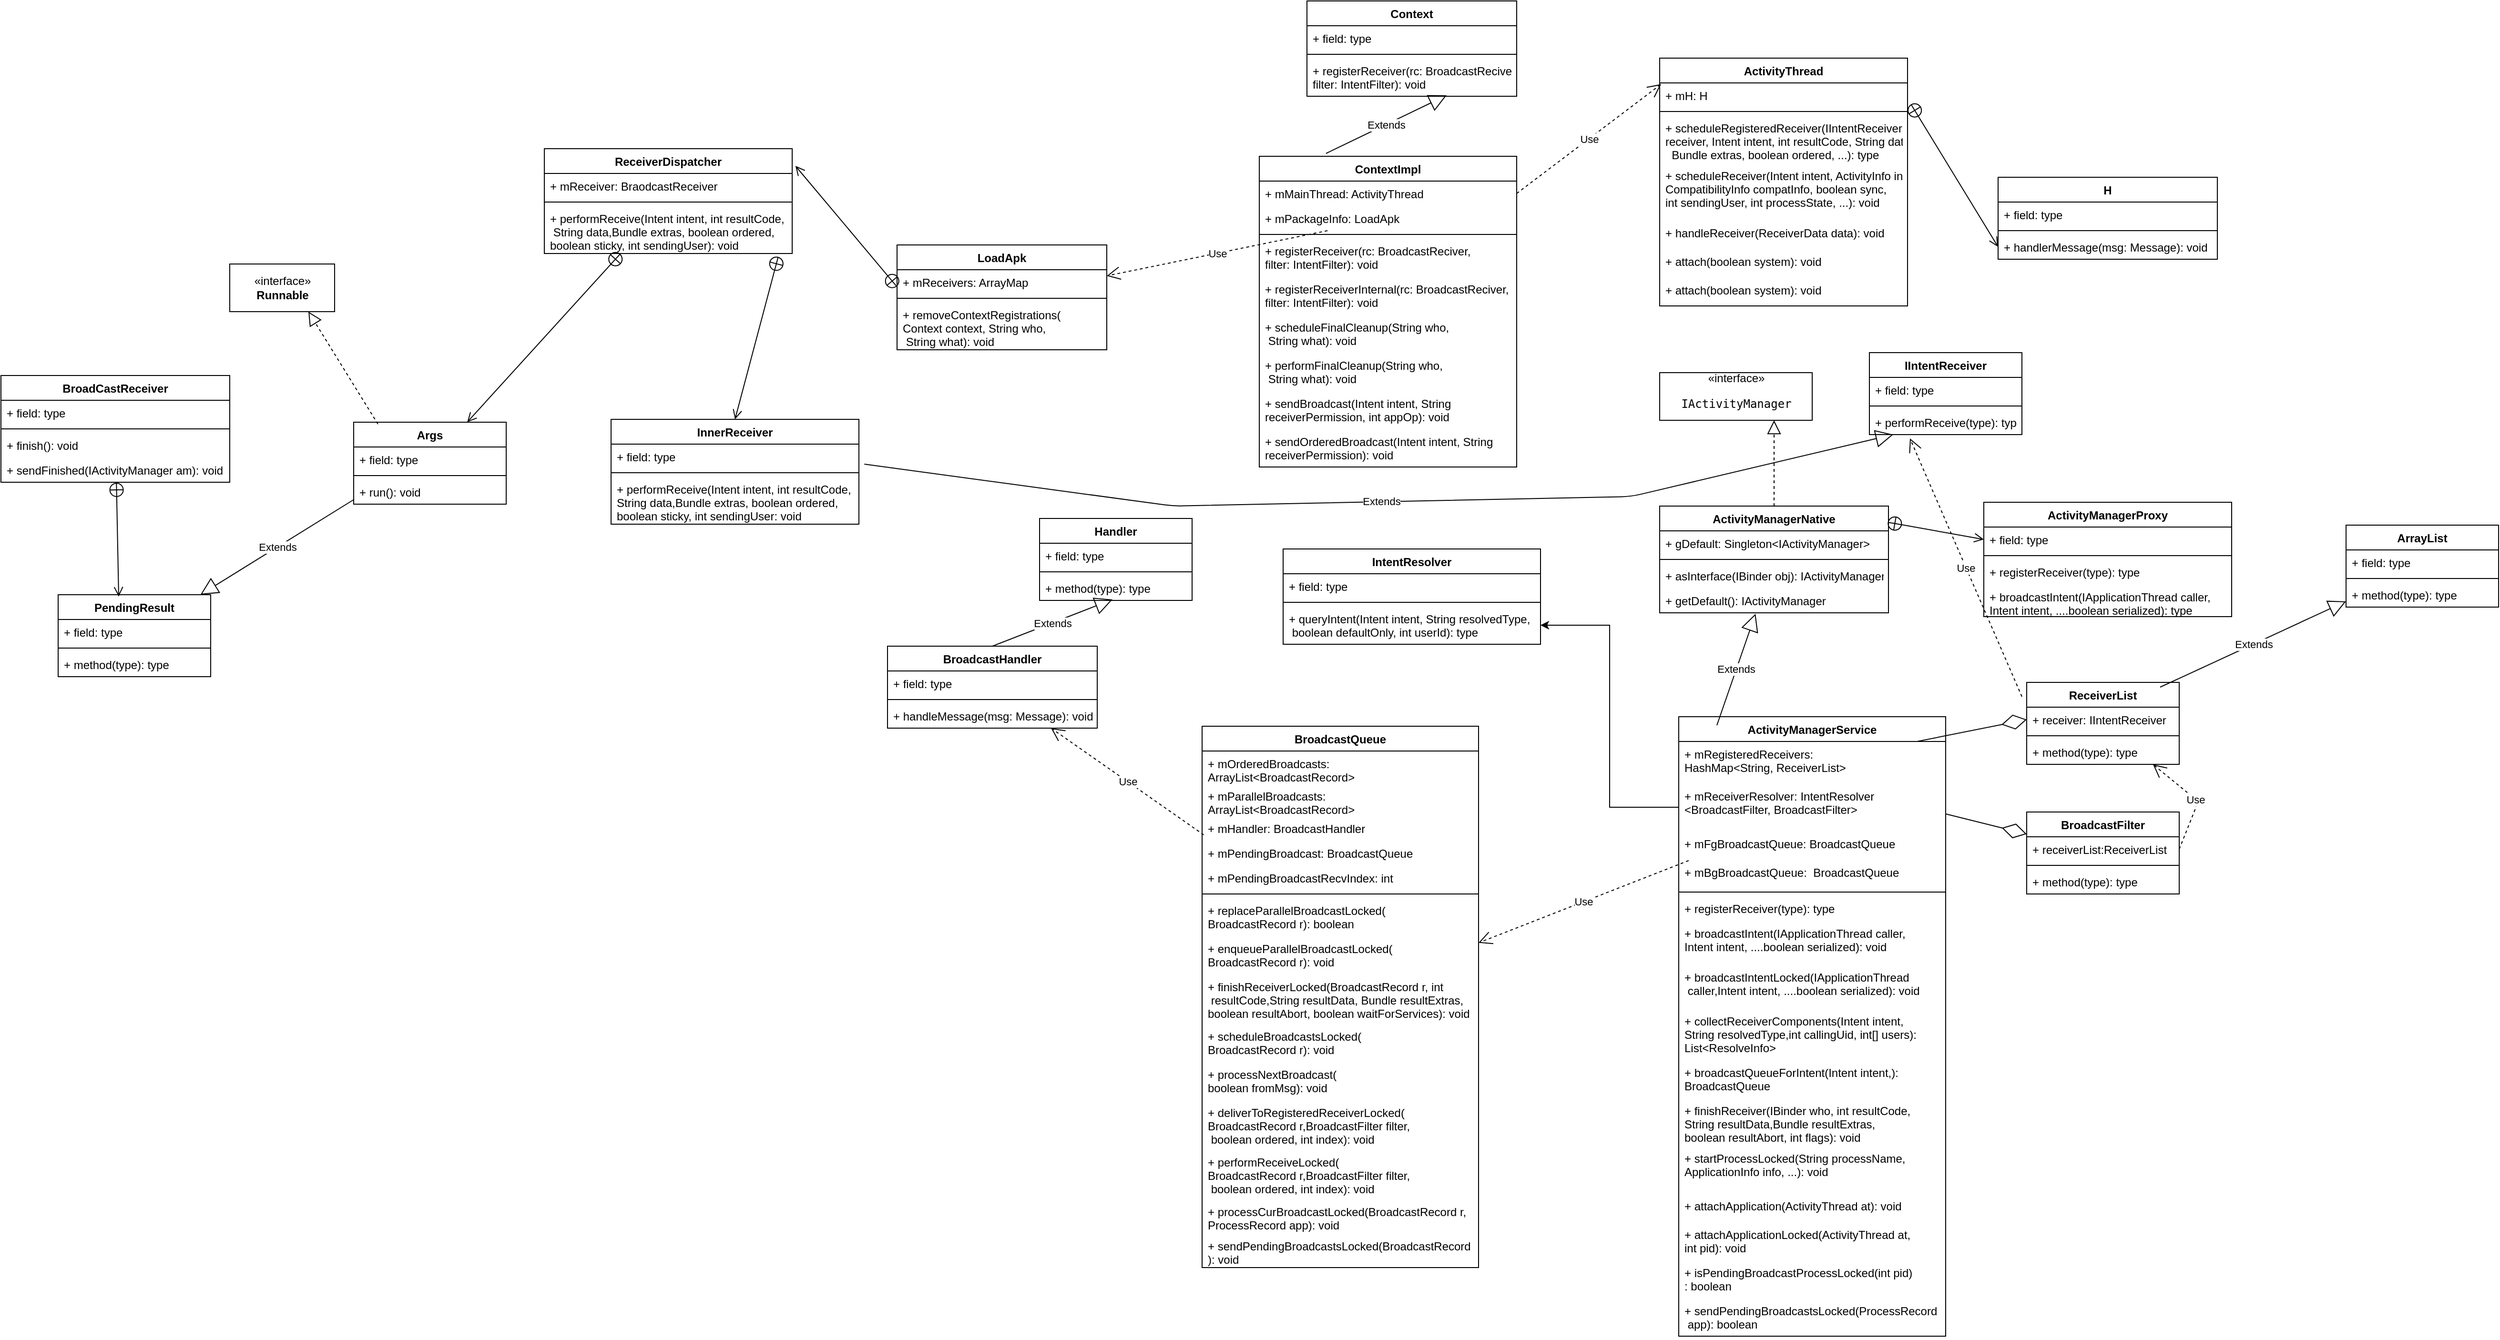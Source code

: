 <mxfile version="10.7.7" type="device"><diagram name="Page-1" id="929967ad-93f9-6ef4-fab6-5d389245f69c"><mxGraphModel dx="3087.5" dy="842" grid="1" gridSize="10" guides="1" tooltips="1" connect="1" arrows="1" fold="1" page="1" pageScale="1.5" pageWidth="1169" pageHeight="826" background="none" math="0" shadow="0"><root><mxCell id="0" style=";html=1;"/><mxCell id="1" style=";html=1;" parent="0"/><mxCell id="UuLVF9JyhPrjN4uJpGFv-1" value="Context" style="swimlane;fontStyle=1;align=center;verticalAlign=top;childLayout=stackLayout;horizontal=1;startSize=26;horizontalStack=0;resizeParent=1;resizeParentMax=0;resizeLast=0;collapsible=1;marginBottom=0;" vertex="1" parent="1"><mxGeometry x="280" y="20" width="220" height="100" as="geometry"/></mxCell><mxCell id="UuLVF9JyhPrjN4uJpGFv-2" value="+ field: type" style="text;strokeColor=none;fillColor=none;align=left;verticalAlign=top;spacingLeft=4;spacingRight=4;overflow=hidden;rotatable=0;points=[[0,0.5],[1,0.5]];portConstraint=eastwest;" vertex="1" parent="UuLVF9JyhPrjN4uJpGFv-1"><mxGeometry y="26" width="220" height="26" as="geometry"/></mxCell><mxCell id="UuLVF9JyhPrjN4uJpGFv-3" value="" style="line;strokeWidth=1;fillColor=none;align=left;verticalAlign=middle;spacingTop=-1;spacingLeft=3;spacingRight=3;rotatable=0;labelPosition=right;points=[];portConstraint=eastwest;" vertex="1" parent="UuLVF9JyhPrjN4uJpGFv-1"><mxGeometry y="52" width="220" height="8" as="geometry"/></mxCell><mxCell id="UuLVF9JyhPrjN4uJpGFv-4" value="+ registerReceiver(rc: BroadcastReciver, &#10;filter: IntentFilter): void" style="text;strokeColor=none;fillColor=none;align=left;verticalAlign=top;spacingLeft=4;spacingRight=4;overflow=hidden;rotatable=0;points=[[0,0.5],[1,0.5]];portConstraint=eastwest;" vertex="1" parent="UuLVF9JyhPrjN4uJpGFv-1"><mxGeometry y="60" width="220" height="40" as="geometry"/></mxCell><mxCell id="UuLVF9JyhPrjN4uJpGFv-5" value="ContextImpl" style="swimlane;fontStyle=1;align=center;verticalAlign=top;childLayout=stackLayout;horizontal=1;startSize=26;horizontalStack=0;resizeParent=1;resizeParentMax=0;resizeLast=0;collapsible=1;marginBottom=0;" vertex="1" parent="1"><mxGeometry x="230" y="183" width="270" height="326" as="geometry"/></mxCell><mxCell id="UuLVF9JyhPrjN4uJpGFv-6" value="+ mMainThread: ActivityThread" style="text;strokeColor=none;fillColor=none;align=left;verticalAlign=top;spacingLeft=4;spacingRight=4;overflow=hidden;rotatable=0;points=[[0,0.5],[1,0.5]];portConstraint=eastwest;" vertex="1" parent="UuLVF9JyhPrjN4uJpGFv-5"><mxGeometry y="26" width="270" height="26" as="geometry"/></mxCell><mxCell id="UuLVF9JyhPrjN4uJpGFv-27" value="+ mPackageInfo: LoadApk&#10;" style="text;strokeColor=none;fillColor=none;align=left;verticalAlign=top;spacingLeft=4;spacingRight=4;overflow=hidden;rotatable=0;points=[[0,0.5],[1,0.5]];portConstraint=eastwest;" vertex="1" parent="UuLVF9JyhPrjN4uJpGFv-5"><mxGeometry y="52" width="270" height="26" as="geometry"/></mxCell><mxCell id="UuLVF9JyhPrjN4uJpGFv-7" value="" style="line;strokeWidth=1;fillColor=none;align=left;verticalAlign=middle;spacingTop=-1;spacingLeft=3;spacingRight=3;rotatable=0;labelPosition=right;points=[];portConstraint=eastwest;" vertex="1" parent="UuLVF9JyhPrjN4uJpGFv-5"><mxGeometry y="78" width="270" height="8" as="geometry"/></mxCell><mxCell id="UuLVF9JyhPrjN4uJpGFv-8" value="+ registerReceiver(rc: BroadcastReciver, &#10;filter: IntentFilter): void" style="text;strokeColor=none;fillColor=none;align=left;verticalAlign=top;spacingLeft=4;spacingRight=4;overflow=hidden;rotatable=0;points=[[0,0.5],[1,0.5]];portConstraint=eastwest;" vertex="1" parent="UuLVF9JyhPrjN4uJpGFv-5"><mxGeometry y="86" width="270" height="40" as="geometry"/></mxCell><mxCell id="UuLVF9JyhPrjN4uJpGFv-29" value="+ registerReceiverInternal(rc: BroadcastReciver, &#10;filter: IntentFilter): void" style="text;strokeColor=none;fillColor=none;align=left;verticalAlign=top;spacingLeft=4;spacingRight=4;overflow=hidden;rotatable=0;points=[[0,0.5],[1,0.5]];portConstraint=eastwest;" vertex="1" parent="UuLVF9JyhPrjN4uJpGFv-5"><mxGeometry y="126" width="270" height="40" as="geometry"/></mxCell><mxCell id="UuLVF9JyhPrjN4uJpGFv-9" value="+ scheduleFinalCleanup(String who,&#10; String what): void&#10;" style="text;strokeColor=none;fillColor=none;align=left;verticalAlign=top;spacingLeft=4;spacingRight=4;overflow=hidden;rotatable=0;points=[[0,0.5],[1,0.5]];portConstraint=eastwest;" vertex="1" parent="UuLVF9JyhPrjN4uJpGFv-5"><mxGeometry y="166" width="270" height="40" as="geometry"/></mxCell><mxCell id="UuLVF9JyhPrjN4uJpGFv-11" value="+ performFinalCleanup(String who,&#10; String what): void&#10;" style="text;strokeColor=none;fillColor=none;align=left;verticalAlign=top;spacingLeft=4;spacingRight=4;overflow=hidden;rotatable=0;points=[[0,0.5],[1,0.5]];portConstraint=eastwest;" vertex="1" parent="UuLVF9JyhPrjN4uJpGFv-5"><mxGeometry y="206" width="270" height="40" as="geometry"/></mxCell><mxCell id="UuLVF9JyhPrjN4uJpGFv-74" value="+ sendBroadcast(Intent intent, String &#10;receiverPermission, int appOp): void&#10;" style="text;strokeColor=none;fillColor=none;align=left;verticalAlign=top;spacingLeft=4;spacingRight=4;overflow=hidden;rotatable=0;points=[[0,0.5],[1,0.5]];portConstraint=eastwest;" vertex="1" parent="UuLVF9JyhPrjN4uJpGFv-5"><mxGeometry y="246" width="270" height="40" as="geometry"/></mxCell><mxCell id="UuLVF9JyhPrjN4uJpGFv-76" value="+ sendOrderedBroadcast(Intent intent, String &#10;receiverPermission): void&#10;" style="text;strokeColor=none;fillColor=none;align=left;verticalAlign=top;spacingLeft=4;spacingRight=4;overflow=hidden;rotatable=0;points=[[0,0.5],[1,0.5]];portConstraint=eastwest;" vertex="1" parent="UuLVF9JyhPrjN4uJpGFv-5"><mxGeometry y="286" width="270" height="40" as="geometry"/></mxCell><mxCell id="UuLVF9JyhPrjN4uJpGFv-129" value="Extends" style="endArrow=block;endSize=16;endFill=0;html=1;entryX=0.666;entryY=0.975;entryDx=0;entryDy=0;entryPerimeter=0;" edge="1" parent="UuLVF9JyhPrjN4uJpGFv-5" target="UuLVF9JyhPrjN4uJpGFv-4"><mxGeometry width="160" relative="1" as="geometry"><mxPoint x="70" y="-3" as="sourcePoint"/><mxPoint x="230" y="-3" as="targetPoint"/></mxGeometry></mxCell><mxCell id="UuLVF9JyhPrjN4uJpGFv-12" value="LoadApk" style="swimlane;fontStyle=1;align=center;verticalAlign=top;childLayout=stackLayout;horizontal=1;startSize=26;horizontalStack=0;resizeParent=1;resizeParentMax=0;resizeLast=0;collapsible=1;marginBottom=0;" vertex="1" parent="1"><mxGeometry x="-150" y="276" width="220" height="110" as="geometry"/></mxCell><mxCell id="UuLVF9JyhPrjN4uJpGFv-13" value="+ mReceivers: ArrayMap&#10;" style="text;strokeColor=none;fillColor=none;align=left;verticalAlign=top;spacingLeft=4;spacingRight=4;overflow=hidden;rotatable=0;points=[[0,0.5],[1,0.5]];portConstraint=eastwest;" vertex="1" parent="UuLVF9JyhPrjN4uJpGFv-12"><mxGeometry y="26" width="220" height="26" as="geometry"/></mxCell><mxCell id="UuLVF9JyhPrjN4uJpGFv-127" value="" style="endArrow=open;startArrow=circlePlus;endFill=0;startFill=0;endSize=8;html=1;entryX=1.013;entryY=0.164;entryDx=0;entryDy=0;entryPerimeter=0;" edge="1" parent="UuLVF9JyhPrjN4uJpGFv-12" target="UuLVF9JyhPrjN4uJpGFv-119"><mxGeometry width="160" relative="1" as="geometry"><mxPoint y="44" as="sourcePoint"/><mxPoint x="160" y="44" as="targetPoint"/></mxGeometry></mxCell><mxCell id="UuLVF9JyhPrjN4uJpGFv-14" value="" style="line;strokeWidth=1;fillColor=none;align=left;verticalAlign=middle;spacingTop=-1;spacingLeft=3;spacingRight=3;rotatable=0;labelPosition=right;points=[];portConstraint=eastwest;" vertex="1" parent="UuLVF9JyhPrjN4uJpGFv-12"><mxGeometry y="52" width="220" height="8" as="geometry"/></mxCell><mxCell id="UuLVF9JyhPrjN4uJpGFv-15" value="+ removeContextRegistrations(&#10;Context context, String who,&#10; String what): void&#10;" style="text;strokeColor=none;fillColor=none;align=left;verticalAlign=top;spacingLeft=4;spacingRight=4;overflow=hidden;rotatable=0;points=[[0,0.5],[1,0.5]];portConstraint=eastwest;" vertex="1" parent="UuLVF9JyhPrjN4uJpGFv-12"><mxGeometry y="60" width="220" height="50" as="geometry"/></mxCell><mxCell id="UuLVF9JyhPrjN4uJpGFv-16" value="ActivityThread" style="swimlane;fontStyle=1;align=center;verticalAlign=top;childLayout=stackLayout;horizontal=1;startSize=26;horizontalStack=0;resizeParent=1;resizeParentMax=0;resizeLast=0;collapsible=1;marginBottom=0;" vertex="1" parent="1"><mxGeometry x="650" y="80" width="260" height="260" as="geometry"/></mxCell><mxCell id="UuLVF9JyhPrjN4uJpGFv-17" value="+ mH: H&#10;" style="text;strokeColor=none;fillColor=none;align=left;verticalAlign=top;spacingLeft=4;spacingRight=4;overflow=hidden;rotatable=0;points=[[0,0.5],[1,0.5]];portConstraint=eastwest;" vertex="1" parent="UuLVF9JyhPrjN4uJpGFv-16"><mxGeometry y="26" width="260" height="26" as="geometry"/></mxCell><mxCell id="UuLVF9JyhPrjN4uJpGFv-18" value="" style="line;strokeWidth=1;fillColor=none;align=left;verticalAlign=middle;spacingTop=-1;spacingLeft=3;spacingRight=3;rotatable=0;labelPosition=right;points=[];portConstraint=eastwest;" vertex="1" parent="UuLVF9JyhPrjN4uJpGFv-16"><mxGeometry y="52" width="260" height="8" as="geometry"/></mxCell><mxCell id="UuLVF9JyhPrjN4uJpGFv-19" value="+ scheduleRegisteredReceiver(IIntentReceiver &#10;receiver, Intent intent, int resultCode, String data,&#10;  Bundle extras, boolean ordered, ...): type&#10;" style="text;strokeColor=none;fillColor=none;align=left;verticalAlign=top;spacingLeft=4;spacingRight=4;overflow=hidden;rotatable=0;points=[[0,0.5],[1,0.5]];portConstraint=eastwest;" vertex="1" parent="UuLVF9JyhPrjN4uJpGFv-16"><mxGeometry y="60" width="260" height="50" as="geometry"/></mxCell><mxCell id="UuLVF9JyhPrjN4uJpGFv-152" value="+ scheduleReceiver(Intent intent, ActivityInfo info,&#10;CompatibilityInfo compatInfo, boolean sync, &#10;int sendingUser, int processState, ...): void&#10;" style="text;strokeColor=none;fillColor=none;align=left;verticalAlign=top;spacingLeft=4;spacingRight=4;overflow=hidden;rotatable=0;points=[[0,0.5],[1,0.5]];portConstraint=eastwest;" vertex="1" parent="UuLVF9JyhPrjN4uJpGFv-16"><mxGeometry y="110" width="260" height="60" as="geometry"/></mxCell><mxCell id="UuLVF9JyhPrjN4uJpGFv-153" value="+ handleReceiver(ReceiverData data): void&#10;" style="text;strokeColor=none;fillColor=none;align=left;verticalAlign=top;spacingLeft=4;spacingRight=4;overflow=hidden;rotatable=0;points=[[0,0.5],[1,0.5]];portConstraint=eastwest;" vertex="1" parent="UuLVF9JyhPrjN4uJpGFv-16"><mxGeometry y="170" width="260" height="30" as="geometry"/></mxCell><mxCell id="UuLVF9JyhPrjN4uJpGFv-157" value="+ attach(boolean system): void&#10;" style="text;strokeColor=none;fillColor=none;align=left;verticalAlign=top;spacingLeft=4;spacingRight=4;overflow=hidden;rotatable=0;points=[[0,0.5],[1,0.5]];portConstraint=eastwest;" vertex="1" parent="UuLVF9JyhPrjN4uJpGFv-16"><mxGeometry y="200" width="260" height="30" as="geometry"/></mxCell><mxCell id="UuLVF9JyhPrjN4uJpGFv-158" value="+ attach(boolean system): void&#10;" style="text;strokeColor=none;fillColor=none;align=left;verticalAlign=top;spacingLeft=4;spacingRight=4;overflow=hidden;rotatable=0;points=[[0,0.5],[1,0.5]];portConstraint=eastwest;" vertex="1" parent="UuLVF9JyhPrjN4uJpGFv-16"><mxGeometry y="230" width="260" height="30" as="geometry"/></mxCell><mxCell id="UuLVF9JyhPrjN4uJpGFv-20" value="H" style="swimlane;fontStyle=1;align=center;verticalAlign=top;childLayout=stackLayout;horizontal=1;startSize=26;horizontalStack=0;resizeParent=1;resizeParentMax=0;resizeLast=0;collapsible=1;marginBottom=0;" vertex="1" parent="1"><mxGeometry x="1005" y="205" width="230" height="86" as="geometry"/></mxCell><mxCell id="UuLVF9JyhPrjN4uJpGFv-21" value="+ field: type" style="text;strokeColor=none;fillColor=none;align=left;verticalAlign=top;spacingLeft=4;spacingRight=4;overflow=hidden;rotatable=0;points=[[0,0.5],[1,0.5]];portConstraint=eastwest;" vertex="1" parent="UuLVF9JyhPrjN4uJpGFv-20"><mxGeometry y="26" width="230" height="26" as="geometry"/></mxCell><mxCell id="UuLVF9JyhPrjN4uJpGFv-22" value="" style="line;strokeWidth=1;fillColor=none;align=left;verticalAlign=middle;spacingTop=-1;spacingLeft=3;spacingRight=3;rotatable=0;labelPosition=right;points=[];portConstraint=eastwest;" vertex="1" parent="UuLVF9JyhPrjN4uJpGFv-20"><mxGeometry y="52" width="230" height="8" as="geometry"/></mxCell><mxCell id="UuLVF9JyhPrjN4uJpGFv-23" value="+ handlerMessage(msg: Message): void" style="text;strokeColor=none;fillColor=none;align=left;verticalAlign=top;spacingLeft=4;spacingRight=4;overflow=hidden;rotatable=0;points=[[0,0.5],[1,0.5]];portConstraint=eastwest;" vertex="1" parent="UuLVF9JyhPrjN4uJpGFv-20"><mxGeometry y="60" width="230" height="26" as="geometry"/></mxCell><mxCell id="UuLVF9JyhPrjN4uJpGFv-24" value="" style="endArrow=open;startArrow=circlePlus;endFill=0;startFill=0;endSize=8;html=1;entryX=0;entryY=0.5;entryDx=0;entryDy=0;exitX=1.013;exitY=0.846;exitDx=0;exitDy=0;exitPerimeter=0;" edge="1" parent="1" source="UuLVF9JyhPrjN4uJpGFv-17" target="UuLVF9JyhPrjN4uJpGFv-23"><mxGeometry width="160" relative="1" as="geometry"><mxPoint x="810" y="277" as="sourcePoint"/><mxPoint x="970" y="277" as="targetPoint"/></mxGeometry></mxCell><mxCell id="UuLVF9JyhPrjN4uJpGFv-28" value="Use" style="endArrow=open;endSize=12;dashed=1;html=1;" edge="1" parent="1" source="UuLVF9JyhPrjN4uJpGFv-27" target="UuLVF9JyhPrjN4uJpGFv-12"><mxGeometry width="160" relative="1" as="geometry"><mxPoint x="490" y="260" as="sourcePoint"/><mxPoint x="650" y="260" as="targetPoint"/><Array as="points"/></mxGeometry></mxCell><mxCell id="UuLVF9JyhPrjN4uJpGFv-26" value="Use" style="endArrow=open;endSize=12;dashed=1;html=1;entryX=0.006;entryY=0.105;entryDx=0;entryDy=0;entryPerimeter=0;exitX=1;exitY=0.5;exitDx=0;exitDy=0;" edge="1" parent="1" source="UuLVF9JyhPrjN4uJpGFv-6" target="UuLVF9JyhPrjN4uJpGFv-16"><mxGeometry width="160" relative="1" as="geometry"><mxPoint x="440" y="229" as="sourcePoint"/><mxPoint x="600" y="229" as="targetPoint"/></mxGeometry></mxCell><mxCell id="UuLVF9JyhPrjN4uJpGFv-30" value="ActivityManagerNative" style="swimlane;fontStyle=1;align=center;verticalAlign=top;childLayout=stackLayout;horizontal=1;startSize=26;horizontalStack=0;resizeParent=1;resizeParentMax=0;resizeLast=0;collapsible=1;marginBottom=0;" vertex="1" parent="1"><mxGeometry x="650" y="550" width="240" height="112" as="geometry"/></mxCell><mxCell id="UuLVF9JyhPrjN4uJpGFv-31" value="+ gDefault: Singleton&lt;IActivityManager&gt;&#10;" style="text;strokeColor=none;fillColor=none;align=left;verticalAlign=top;spacingLeft=4;spacingRight=4;overflow=hidden;rotatable=0;points=[[0,0.5],[1,0.5]];portConstraint=eastwest;" vertex="1" parent="UuLVF9JyhPrjN4uJpGFv-30"><mxGeometry y="26" width="240" height="26" as="geometry"/></mxCell><mxCell id="UuLVF9JyhPrjN4uJpGFv-32" value="" style="line;strokeWidth=1;fillColor=none;align=left;verticalAlign=middle;spacingTop=-1;spacingLeft=3;spacingRight=3;rotatable=0;labelPosition=right;points=[];portConstraint=eastwest;" vertex="1" parent="UuLVF9JyhPrjN4uJpGFv-30"><mxGeometry y="52" width="240" height="8" as="geometry"/></mxCell><mxCell id="UuLVF9JyhPrjN4uJpGFv-33" value="+ asInterface(IBinder obj): IActivityManager&#10;" style="text;strokeColor=none;fillColor=none;align=left;verticalAlign=top;spacingLeft=4;spacingRight=4;overflow=hidden;rotatable=0;points=[[0,0.5],[1,0.5]];portConstraint=eastwest;" vertex="1" parent="UuLVF9JyhPrjN4uJpGFv-30"><mxGeometry y="60" width="240" height="26" as="geometry"/></mxCell><mxCell id="UuLVF9JyhPrjN4uJpGFv-40" value="+ getDefault(): IActivityManager&#10;" style="text;strokeColor=none;fillColor=none;align=left;verticalAlign=top;spacingLeft=4;spacingRight=4;overflow=hidden;rotatable=0;points=[[0,0.5],[1,0.5]];portConstraint=eastwest;" vertex="1" parent="UuLVF9JyhPrjN4uJpGFv-30"><mxGeometry y="86" width="240" height="26" as="geometry"/></mxCell><mxCell id="UuLVF9JyhPrjN4uJpGFv-34" value="ActivityManagerProxy" style="swimlane;fontStyle=1;align=center;verticalAlign=top;childLayout=stackLayout;horizontal=1;startSize=26;horizontalStack=0;resizeParent=1;resizeParentMax=0;resizeLast=0;collapsible=1;marginBottom=0;" vertex="1" parent="1"><mxGeometry x="990" y="546" width="260" height="120" as="geometry"/></mxCell><mxCell id="UuLVF9JyhPrjN4uJpGFv-35" value="+ field: type" style="text;strokeColor=none;fillColor=none;align=left;verticalAlign=top;spacingLeft=4;spacingRight=4;overflow=hidden;rotatable=0;points=[[0,0.5],[1,0.5]];portConstraint=eastwest;" vertex="1" parent="UuLVF9JyhPrjN4uJpGFv-34"><mxGeometry y="26" width="260" height="26" as="geometry"/></mxCell><mxCell id="UuLVF9JyhPrjN4uJpGFv-36" value="" style="line;strokeWidth=1;fillColor=none;align=left;verticalAlign=middle;spacingTop=-1;spacingLeft=3;spacingRight=3;rotatable=0;labelPosition=right;points=[];portConstraint=eastwest;" vertex="1" parent="UuLVF9JyhPrjN4uJpGFv-34"><mxGeometry y="52" width="260" height="8" as="geometry"/></mxCell><mxCell id="UuLVF9JyhPrjN4uJpGFv-37" value="+ registerReceiver(type): type&#10;" style="text;strokeColor=none;fillColor=none;align=left;verticalAlign=top;spacingLeft=4;spacingRight=4;overflow=hidden;rotatable=0;points=[[0,0.5],[1,0.5]];portConstraint=eastwest;" vertex="1" parent="UuLVF9JyhPrjN4uJpGFv-34"><mxGeometry y="60" width="260" height="26" as="geometry"/></mxCell><mxCell id="UuLVF9JyhPrjN4uJpGFv-75" value="+ broadcastIntent(IApplicationThread caller,&#10;Intent intent, ....boolean serialized): type&#10;" style="text;strokeColor=none;fillColor=none;align=left;verticalAlign=top;spacingLeft=4;spacingRight=4;overflow=hidden;rotatable=0;points=[[0,0.5],[1,0.5]];portConstraint=eastwest;" vertex="1" parent="UuLVF9JyhPrjN4uJpGFv-34"><mxGeometry y="86" width="260" height="34" as="geometry"/></mxCell><mxCell id="UuLVF9JyhPrjN4uJpGFv-38" value="" style="endArrow=open;startArrow=circlePlus;endFill=0;startFill=0;endSize=8;html=1;entryX=0;entryY=0.5;entryDx=0;entryDy=0;exitX=0.995;exitY=0.151;exitDx=0;exitDy=0;exitPerimeter=0;" edge="1" parent="1" source="UuLVF9JyhPrjN4uJpGFv-30" target="UuLVF9JyhPrjN4uJpGFv-35"><mxGeometry width="160" relative="1" as="geometry"><mxPoint x="830" y="589" as="sourcePoint"/><mxPoint x="980" y="590" as="targetPoint"/></mxGeometry></mxCell><mxCell id="UuLVF9JyhPrjN4uJpGFv-41" value="ActivityManagerService" style="swimlane;fontStyle=1;align=center;verticalAlign=top;childLayout=stackLayout;horizontal=1;startSize=26;horizontalStack=0;resizeParent=1;resizeParentMax=0;resizeLast=0;collapsible=1;marginBottom=0;" vertex="1" parent="1"><mxGeometry x="670" y="771" width="280" height="650" as="geometry"/></mxCell><mxCell id="UuLVF9JyhPrjN4uJpGFv-78" value="Extends" style="endArrow=block;endSize=16;endFill=0;html=1;entryX=0.419;entryY=1.038;entryDx=0;entryDy=0;entryPerimeter=0;" edge="1" parent="UuLVF9JyhPrjN4uJpGFv-41" target="UuLVF9JyhPrjN4uJpGFv-40"><mxGeometry width="160" relative="1" as="geometry"><mxPoint x="40" y="9" as="sourcePoint"/><mxPoint x="200" y="9" as="targetPoint"/></mxGeometry></mxCell><mxCell id="UuLVF9JyhPrjN4uJpGFv-42" value="+ mRegisteredReceivers: &#10;HashMap&lt;String, ReceiverList&gt;&#10;" style="text;strokeColor=none;fillColor=none;align=left;verticalAlign=top;spacingLeft=4;spacingRight=4;overflow=hidden;rotatable=0;points=[[0,0.5],[1,0.5]];portConstraint=eastwest;" vertex="1" parent="UuLVF9JyhPrjN4uJpGFv-41"><mxGeometry y="26" width="280" height="44" as="geometry"/></mxCell><mxCell id="UuLVF9JyhPrjN4uJpGFv-56" value="+ mReceiverResolver: IntentResolver&#10;&lt;BroadcastFilter, BroadcastFilter&gt;&#10;" style="text;strokeColor=none;fillColor=none;align=left;verticalAlign=top;spacingLeft=4;spacingRight=4;overflow=hidden;rotatable=0;points=[[0,0.5],[1,0.5]];portConstraint=eastwest;" vertex="1" parent="UuLVF9JyhPrjN4uJpGFv-41"><mxGeometry y="70" width="280" height="50" as="geometry"/></mxCell><mxCell id="UuLVF9JyhPrjN4uJpGFv-96" value="+ mFgBroadcastQueue: BroadcastQueue&#10;" style="text;strokeColor=none;fillColor=none;align=left;verticalAlign=top;spacingLeft=4;spacingRight=4;overflow=hidden;rotatable=0;points=[[0,0.5],[1,0.5]];portConstraint=eastwest;" vertex="1" parent="UuLVF9JyhPrjN4uJpGFv-41"><mxGeometry y="120" width="280" height="30" as="geometry"/></mxCell><mxCell id="UuLVF9JyhPrjN4uJpGFv-98" value="+ mBgBroadcastQueue:  BroadcastQueue&#10;" style="text;strokeColor=none;fillColor=none;align=left;verticalAlign=top;spacingLeft=4;spacingRight=4;overflow=hidden;rotatable=0;points=[[0,0.5],[1,0.5]];portConstraint=eastwest;" vertex="1" parent="UuLVF9JyhPrjN4uJpGFv-41"><mxGeometry y="150" width="280" height="30" as="geometry"/></mxCell><mxCell id="UuLVF9JyhPrjN4uJpGFv-43" value="" style="line;strokeWidth=1;fillColor=none;align=left;verticalAlign=middle;spacingTop=-1;spacingLeft=3;spacingRight=3;rotatable=0;labelPosition=right;points=[];portConstraint=eastwest;" vertex="1" parent="UuLVF9JyhPrjN4uJpGFv-41"><mxGeometry y="180" width="280" height="8" as="geometry"/></mxCell><mxCell id="UuLVF9JyhPrjN4uJpGFv-44" value="+ registerReceiver(type): type&#10;" style="text;strokeColor=none;fillColor=none;align=left;verticalAlign=top;spacingLeft=4;spacingRight=4;overflow=hidden;rotatable=0;points=[[0,0.5],[1,0.5]];portConstraint=eastwest;" vertex="1" parent="UuLVF9JyhPrjN4uJpGFv-41"><mxGeometry y="188" width="280" height="26" as="geometry"/></mxCell><mxCell id="UuLVF9JyhPrjN4uJpGFv-77" value="+ broadcastIntent(IApplicationThread caller,&#10;Intent intent, ....boolean serialized): void&#10;&#10;" style="text;strokeColor=none;fillColor=none;align=left;verticalAlign=top;spacingLeft=4;spacingRight=4;overflow=hidden;rotatable=0;points=[[0,0.5],[1,0.5]];portConstraint=eastwest;" vertex="1" parent="UuLVF9JyhPrjN4uJpGFv-41"><mxGeometry y="214" width="280" height="46" as="geometry"/></mxCell><mxCell id="UuLVF9JyhPrjN4uJpGFv-82" value="+ broadcastIntentLocked(IApplicationThread&#10; caller,Intent intent, ....boolean serialized): void&#10;&#10;" style="text;strokeColor=none;fillColor=none;align=left;verticalAlign=top;spacingLeft=4;spacingRight=4;overflow=hidden;rotatable=0;points=[[0,0.5],[1,0.5]];portConstraint=eastwest;" vertex="1" parent="UuLVF9JyhPrjN4uJpGFv-41"><mxGeometry y="260" width="280" height="46" as="geometry"/></mxCell><mxCell id="UuLVF9JyhPrjN4uJpGFv-84" value="+ collectReceiverComponents(Intent intent, &#10;String resolvedType,int callingUid, int[] users): &#10;List&lt;ResolveInfo&gt;&#10;" style="text;strokeColor=none;fillColor=none;align=left;verticalAlign=top;spacingLeft=4;spacingRight=4;overflow=hidden;rotatable=0;points=[[0,0.5],[1,0.5]];portConstraint=eastwest;" vertex="1" parent="UuLVF9JyhPrjN4uJpGFv-41"><mxGeometry y="306" width="280" height="54" as="geometry"/></mxCell><mxCell id="UuLVF9JyhPrjN4uJpGFv-91" value="+ broadcastQueueForIntent(Intent intent,): &#10;BroadcastQueue" style="text;strokeColor=none;fillColor=none;align=left;verticalAlign=top;spacingLeft=4;spacingRight=4;overflow=hidden;rotatable=0;points=[[0,0.5],[1,0.5]];portConstraint=eastwest;" vertex="1" parent="UuLVF9JyhPrjN4uJpGFv-41"><mxGeometry y="360" width="280" height="40" as="geometry"/></mxCell><mxCell id="UuLVF9JyhPrjN4uJpGFv-150" value="+ finishReceiver(IBinder who, int resultCode, &#10;String resultData,Bundle resultExtras, &#10;boolean resultAbort, int flags): void" style="text;strokeColor=none;fillColor=none;align=left;verticalAlign=top;spacingLeft=4;spacingRight=4;overflow=hidden;rotatable=0;points=[[0,0.5],[1,0.5]];portConstraint=eastwest;" vertex="1" parent="UuLVF9JyhPrjN4uJpGFv-41"><mxGeometry y="400" width="280" height="50" as="geometry"/></mxCell><mxCell id="UuLVF9JyhPrjN4uJpGFv-156" value="+ startProcessLocked(String processName, &#10;ApplicationInfo info, ...): void&#10;" style="text;strokeColor=none;fillColor=none;align=left;verticalAlign=top;spacingLeft=4;spacingRight=4;overflow=hidden;rotatable=0;points=[[0,0.5],[1,0.5]];portConstraint=eastwest;" vertex="1" parent="UuLVF9JyhPrjN4uJpGFv-41"><mxGeometry y="450" width="280" height="50" as="geometry"/></mxCell><mxCell id="UuLVF9JyhPrjN4uJpGFv-159" value="+ attachApplication(ActivityThread at): void&#10;" style="text;strokeColor=none;fillColor=none;align=left;verticalAlign=top;spacingLeft=4;spacingRight=4;overflow=hidden;rotatable=0;points=[[0,0.5],[1,0.5]];portConstraint=eastwest;" vertex="1" parent="UuLVF9JyhPrjN4uJpGFv-41"><mxGeometry y="500" width="280" height="30" as="geometry"/></mxCell><mxCell id="UuLVF9JyhPrjN4uJpGFv-160" value="+ attachApplicationLocked(ActivityThread at,&#10;int pid): void&#10;" style="text;strokeColor=none;fillColor=none;align=left;verticalAlign=top;spacingLeft=4;spacingRight=4;overflow=hidden;rotatable=0;points=[[0,0.5],[1,0.5]];portConstraint=eastwest;" vertex="1" parent="UuLVF9JyhPrjN4uJpGFv-41"><mxGeometry y="530" width="280" height="40" as="geometry"/></mxCell><mxCell id="UuLVF9JyhPrjN4uJpGFv-161" value="+ isPendingBroadcastProcessLocked(int pid)&#10;: boolean&#10;" style="text;strokeColor=none;fillColor=none;align=left;verticalAlign=top;spacingLeft=4;spacingRight=4;overflow=hidden;rotatable=0;points=[[0,0.5],[1,0.5]];portConstraint=eastwest;" vertex="1" parent="UuLVF9JyhPrjN4uJpGFv-41"><mxGeometry y="570" width="280" height="40" as="geometry"/></mxCell><mxCell id="UuLVF9JyhPrjN4uJpGFv-162" value="+ sendPendingBroadcastsLocked(ProcessRecord&#10; app): boolean&#10;" style="text;strokeColor=none;fillColor=none;align=left;verticalAlign=top;spacingLeft=4;spacingRight=4;overflow=hidden;rotatable=0;points=[[0,0.5],[1,0.5]];portConstraint=eastwest;" vertex="1" parent="UuLVF9JyhPrjN4uJpGFv-41"><mxGeometry y="610" width="280" height="40" as="geometry"/></mxCell><mxCell id="UuLVF9JyhPrjN4uJpGFv-45" value="ReceiverList" style="swimlane;fontStyle=1;align=center;verticalAlign=top;childLayout=stackLayout;horizontal=1;startSize=26;horizontalStack=0;resizeParent=1;resizeParentMax=0;resizeLast=0;collapsible=1;marginBottom=0;" vertex="1" parent="1"><mxGeometry x="1035" y="735" width="160" height="86" as="geometry"/></mxCell><mxCell id="UuLVF9JyhPrjN4uJpGFv-70" value="Extends" style="endArrow=block;endSize=16;endFill=0;html=1;" edge="1" parent="UuLVF9JyhPrjN4uJpGFv-45" target="UuLVF9JyhPrjN4uJpGFv-66"><mxGeometry width="160" relative="1" as="geometry"><mxPoint x="140" y="5" as="sourcePoint"/><mxPoint x="300" y="5" as="targetPoint"/></mxGeometry></mxCell><mxCell id="UuLVF9JyhPrjN4uJpGFv-46" value="+ receiver: IIntentReceiver&#10;" style="text;strokeColor=none;fillColor=none;align=left;verticalAlign=top;spacingLeft=4;spacingRight=4;overflow=hidden;rotatable=0;points=[[0,0.5],[1,0.5]];portConstraint=eastwest;" vertex="1" parent="UuLVF9JyhPrjN4uJpGFv-45"><mxGeometry y="26" width="160" height="26" as="geometry"/></mxCell><mxCell id="UuLVF9JyhPrjN4uJpGFv-47" value="" style="line;strokeWidth=1;fillColor=none;align=left;verticalAlign=middle;spacingTop=-1;spacingLeft=3;spacingRight=3;rotatable=0;labelPosition=right;points=[];portConstraint=eastwest;" vertex="1" parent="UuLVF9JyhPrjN4uJpGFv-45"><mxGeometry y="52" width="160" height="8" as="geometry"/></mxCell><mxCell id="UuLVF9JyhPrjN4uJpGFv-48" value="+ method(type): type" style="text;strokeColor=none;fillColor=none;align=left;verticalAlign=top;spacingLeft=4;spacingRight=4;overflow=hidden;rotatable=0;points=[[0,0.5],[1,0.5]];portConstraint=eastwest;" vertex="1" parent="UuLVF9JyhPrjN4uJpGFv-45"><mxGeometry y="60" width="160" height="26" as="geometry"/></mxCell><mxCell id="UuLVF9JyhPrjN4uJpGFv-57" value="BroadcastFilter" style="swimlane;fontStyle=1;align=center;verticalAlign=top;childLayout=stackLayout;horizontal=1;startSize=26;horizontalStack=0;resizeParent=1;resizeParentMax=0;resizeLast=0;collapsible=1;marginBottom=0;" vertex="1" parent="1"><mxGeometry x="1035" y="871" width="160" height="86" as="geometry"/></mxCell><mxCell id="UuLVF9JyhPrjN4uJpGFv-58" value="+ receiverList:ReceiverList&#10;" style="text;strokeColor=none;fillColor=none;align=left;verticalAlign=top;spacingLeft=4;spacingRight=4;overflow=hidden;rotatable=0;points=[[0,0.5],[1,0.5]];portConstraint=eastwest;" vertex="1" parent="UuLVF9JyhPrjN4uJpGFv-57"><mxGeometry y="26" width="160" height="26" as="geometry"/></mxCell><mxCell id="UuLVF9JyhPrjN4uJpGFv-59" value="" style="line;strokeWidth=1;fillColor=none;align=left;verticalAlign=middle;spacingTop=-1;spacingLeft=3;spacingRight=3;rotatable=0;labelPosition=right;points=[];portConstraint=eastwest;" vertex="1" parent="UuLVF9JyhPrjN4uJpGFv-57"><mxGeometry y="52" width="160" height="8" as="geometry"/></mxCell><mxCell id="UuLVF9JyhPrjN4uJpGFv-60" value="+ method(type): type" style="text;strokeColor=none;fillColor=none;align=left;verticalAlign=top;spacingLeft=4;spacingRight=4;overflow=hidden;rotatable=0;points=[[0,0.5],[1,0.5]];portConstraint=eastwest;" vertex="1" parent="UuLVF9JyhPrjN4uJpGFv-57"><mxGeometry y="60" width="160" height="26" as="geometry"/></mxCell><mxCell id="UuLVF9JyhPrjN4uJpGFv-61" value="Use" style="endArrow=open;endSize=12;dashed=1;html=1;exitX=1;exitY=0.5;exitDx=0;exitDy=0;" edge="1" parent="1" source="UuLVF9JyhPrjN4uJpGFv-58" target="UuLVF9JyhPrjN4uJpGFv-45"><mxGeometry width="160" relative="1" as="geometry"><mxPoint x="1165" y="910" as="sourcePoint"/><mxPoint x="1325" y="910" as="targetPoint"/><Array as="points"><mxPoint x="1215" y="860"/></Array></mxGeometry></mxCell><mxCell id="UuLVF9JyhPrjN4uJpGFv-62" value="IIntentReceiver" style="swimlane;fontStyle=1;align=center;verticalAlign=top;childLayout=stackLayout;horizontal=1;startSize=26;horizontalStack=0;resizeParent=1;resizeParentMax=0;resizeLast=0;collapsible=1;marginBottom=0;" vertex="1" parent="1"><mxGeometry x="870" y="389" width="160" height="86" as="geometry"/></mxCell><mxCell id="UuLVF9JyhPrjN4uJpGFv-63" value="+ field: type" style="text;strokeColor=none;fillColor=none;align=left;verticalAlign=top;spacingLeft=4;spacingRight=4;overflow=hidden;rotatable=0;points=[[0,0.5],[1,0.5]];portConstraint=eastwest;" vertex="1" parent="UuLVF9JyhPrjN4uJpGFv-62"><mxGeometry y="26" width="160" height="26" as="geometry"/></mxCell><mxCell id="UuLVF9JyhPrjN4uJpGFv-64" value="" style="line;strokeWidth=1;fillColor=none;align=left;verticalAlign=middle;spacingTop=-1;spacingLeft=3;spacingRight=3;rotatable=0;labelPosition=right;points=[];portConstraint=eastwest;" vertex="1" parent="UuLVF9JyhPrjN4uJpGFv-62"><mxGeometry y="52" width="160" height="8" as="geometry"/></mxCell><mxCell id="UuLVF9JyhPrjN4uJpGFv-65" value="+ performReceive(type): type&#10;" style="text;strokeColor=none;fillColor=none;align=left;verticalAlign=top;spacingLeft=4;spacingRight=4;overflow=hidden;rotatable=0;points=[[0,0.5],[1,0.5]];portConstraint=eastwest;" vertex="1" parent="UuLVF9JyhPrjN4uJpGFv-62"><mxGeometry y="60" width="160" height="26" as="geometry"/></mxCell><mxCell id="UuLVF9JyhPrjN4uJpGFv-66" value="ArrayList" style="swimlane;fontStyle=1;align=center;verticalAlign=top;childLayout=stackLayout;horizontal=1;startSize=26;horizontalStack=0;resizeParent=1;resizeParentMax=0;resizeLast=0;collapsible=1;marginBottom=0;" vertex="1" parent="1"><mxGeometry x="1370" y="570" width="160" height="86" as="geometry"/></mxCell><mxCell id="UuLVF9JyhPrjN4uJpGFv-67" value="+ field: type" style="text;strokeColor=none;fillColor=none;align=left;verticalAlign=top;spacingLeft=4;spacingRight=4;overflow=hidden;rotatable=0;points=[[0,0.5],[1,0.5]];portConstraint=eastwest;" vertex="1" parent="UuLVF9JyhPrjN4uJpGFv-66"><mxGeometry y="26" width="160" height="26" as="geometry"/></mxCell><mxCell id="UuLVF9JyhPrjN4uJpGFv-68" value="" style="line;strokeWidth=1;fillColor=none;align=left;verticalAlign=middle;spacingTop=-1;spacingLeft=3;spacingRight=3;rotatable=0;labelPosition=right;points=[];portConstraint=eastwest;" vertex="1" parent="UuLVF9JyhPrjN4uJpGFv-66"><mxGeometry y="52" width="160" height="8" as="geometry"/></mxCell><mxCell id="UuLVF9JyhPrjN4uJpGFv-69" value="+ method(type): type" style="text;strokeColor=none;fillColor=none;align=left;verticalAlign=top;spacingLeft=4;spacingRight=4;overflow=hidden;rotatable=0;points=[[0,0.5],[1,0.5]];portConstraint=eastwest;" vertex="1" parent="UuLVF9JyhPrjN4uJpGFv-66"><mxGeometry y="60" width="160" height="26" as="geometry"/></mxCell><mxCell id="UuLVF9JyhPrjN4uJpGFv-71" value="" style="endArrow=diamondThin;endFill=0;endSize=24;html=1;exitX=1;exitY=0.64;exitDx=0;exitDy=0;exitPerimeter=0;" edge="1" parent="1" source="UuLVF9JyhPrjN4uJpGFv-56" target="UuLVF9JyhPrjN4uJpGFv-57"><mxGeometry width="160" relative="1" as="geometry"><mxPoint x="880" y="830" as="sourcePoint"/><mxPoint x="1040" y="830" as="targetPoint"/></mxGeometry></mxCell><mxCell id="UuLVF9JyhPrjN4uJpGFv-72" value="" style="endArrow=diamondThin;endFill=0;endSize=24;html=1;entryX=0;entryY=0.5;entryDx=0;entryDy=0;" edge="1" parent="1" source="UuLVF9JyhPrjN4uJpGFv-42" target="UuLVF9JyhPrjN4uJpGFv-46"><mxGeometry width="160" relative="1" as="geometry"><mxPoint x="880" y="770" as="sourcePoint"/><mxPoint x="1040" y="770" as="targetPoint"/></mxGeometry></mxCell><mxCell id="UuLVF9JyhPrjN4uJpGFv-73" value="Use" style="endArrow=open;endSize=12;dashed=1;html=1;entryX=0.266;entryY=1.154;entryDx=0;entryDy=0;entryPerimeter=0;" edge="1" parent="1" target="UuLVF9JyhPrjN4uJpGFv-65"><mxGeometry width="160" relative="1" as="geometry"><mxPoint x="1030" y="750" as="sourcePoint"/><mxPoint x="1320" y="770" as="targetPoint"/></mxGeometry></mxCell><mxCell id="UuLVF9JyhPrjN4uJpGFv-80" value="«interface»&lt;br&gt;&lt;pre&gt;IActivityManager&lt;/pre&gt;" style="html=1;" vertex="1" parent="1"><mxGeometry x="650" y="410" width="160" height="50" as="geometry"/></mxCell><mxCell id="UuLVF9JyhPrjN4uJpGFv-81" value="" style="endArrow=block;dashed=1;endFill=0;endSize=12;html=1;entryX=0.75;entryY=1;entryDx=0;entryDy=0;" edge="1" parent="1" source="UuLVF9JyhPrjN4uJpGFv-30" target="UuLVF9JyhPrjN4uJpGFv-80"><mxGeometry width="160" relative="1" as="geometry"><mxPoint x="670" y="504.5" as="sourcePoint"/><mxPoint x="830" y="504.5" as="targetPoint"/></mxGeometry></mxCell><mxCell id="UuLVF9JyhPrjN4uJpGFv-85" value="IntentResolver" style="swimlane;fontStyle=1;align=center;verticalAlign=top;childLayout=stackLayout;horizontal=1;startSize=26;horizontalStack=0;resizeParent=1;resizeParentMax=0;resizeLast=0;collapsible=1;marginBottom=0;" vertex="1" parent="1"><mxGeometry x="255" y="595" width="270" height="100" as="geometry"/></mxCell><mxCell id="UuLVF9JyhPrjN4uJpGFv-86" value="+ field: type" style="text;strokeColor=none;fillColor=none;align=left;verticalAlign=top;spacingLeft=4;spacingRight=4;overflow=hidden;rotatable=0;points=[[0,0.5],[1,0.5]];portConstraint=eastwest;" vertex="1" parent="UuLVF9JyhPrjN4uJpGFv-85"><mxGeometry y="26" width="270" height="26" as="geometry"/></mxCell><mxCell id="UuLVF9JyhPrjN4uJpGFv-87" value="" style="line;strokeWidth=1;fillColor=none;align=left;verticalAlign=middle;spacingTop=-1;spacingLeft=3;spacingRight=3;rotatable=0;labelPosition=right;points=[];portConstraint=eastwest;" vertex="1" parent="UuLVF9JyhPrjN4uJpGFv-85"><mxGeometry y="52" width="270" height="8" as="geometry"/></mxCell><mxCell id="UuLVF9JyhPrjN4uJpGFv-88" value="+ queryIntent(Intent intent, String resolvedType,&#10; boolean defaultOnly, int userId): type&#10;" style="text;strokeColor=none;fillColor=none;align=left;verticalAlign=top;spacingLeft=4;spacingRight=4;overflow=hidden;rotatable=0;points=[[0,0.5],[1,0.5]];portConstraint=eastwest;" vertex="1" parent="UuLVF9JyhPrjN4uJpGFv-85"><mxGeometry y="60" width="270" height="40" as="geometry"/></mxCell><mxCell id="UuLVF9JyhPrjN4uJpGFv-90" value="" style="edgeStyle=orthogonalEdgeStyle;rounded=0;orthogonalLoop=1;jettySize=auto;html=1;" edge="1" parent="1" source="UuLVF9JyhPrjN4uJpGFv-56" target="UuLVF9JyhPrjN4uJpGFv-88"><mxGeometry relative="1" as="geometry"/></mxCell><mxCell id="UuLVF9JyhPrjN4uJpGFv-92" value="BroadcastQueue" style="swimlane;fontStyle=1;align=center;verticalAlign=top;childLayout=stackLayout;horizontal=1;startSize=26;horizontalStack=0;resizeParent=1;resizeParentMax=0;resizeLast=0;collapsible=1;marginBottom=0;" vertex="1" parent="1"><mxGeometry x="170" y="781" width="290" height="568" as="geometry"/></mxCell><mxCell id="UuLVF9JyhPrjN4uJpGFv-93" value="+ mOrderedBroadcasts: &#10;ArrayList&lt;BroadcastRecord&gt;" style="text;strokeColor=none;fillColor=none;align=left;verticalAlign=top;spacingLeft=4;spacingRight=4;overflow=hidden;rotatable=0;points=[[0,0.5],[1,0.5]];portConstraint=eastwest;" vertex="1" parent="UuLVF9JyhPrjN4uJpGFv-92"><mxGeometry y="26" width="290" height="34" as="geometry"/></mxCell><mxCell id="UuLVF9JyhPrjN4uJpGFv-104" value="+ mParallelBroadcasts: &#10;ArrayList&lt;BroadcastRecord&gt;" style="text;strokeColor=none;fillColor=none;align=left;verticalAlign=top;spacingLeft=4;spacingRight=4;overflow=hidden;rotatable=0;points=[[0,0.5],[1,0.5]];portConstraint=eastwest;" vertex="1" parent="UuLVF9JyhPrjN4uJpGFv-92"><mxGeometry y="60" width="290" height="34" as="geometry"/></mxCell><mxCell id="UuLVF9JyhPrjN4uJpGFv-113" value="+ mHandler: BroadcastHandler&#10;" style="text;strokeColor=none;fillColor=none;align=left;verticalAlign=top;spacingLeft=4;spacingRight=4;overflow=hidden;rotatable=0;points=[[0,0.5],[1,0.5]];portConstraint=eastwest;" vertex="1" parent="UuLVF9JyhPrjN4uJpGFv-92"><mxGeometry y="94" width="290" height="26" as="geometry"/></mxCell><mxCell id="UuLVF9JyhPrjN4uJpGFv-154" value="+ mPendingBroadcast: BroadcastQueue&#10;" style="text;strokeColor=none;fillColor=none;align=left;verticalAlign=top;spacingLeft=4;spacingRight=4;overflow=hidden;rotatable=0;points=[[0,0.5],[1,0.5]];portConstraint=eastwest;" vertex="1" parent="UuLVF9JyhPrjN4uJpGFv-92"><mxGeometry y="120" width="290" height="26" as="geometry"/></mxCell><mxCell id="UuLVF9JyhPrjN4uJpGFv-155" value="+ mPendingBroadcastRecvIndex: int&#10;" style="text;strokeColor=none;fillColor=none;align=left;verticalAlign=top;spacingLeft=4;spacingRight=4;overflow=hidden;rotatable=0;points=[[0,0.5],[1,0.5]];portConstraint=eastwest;" vertex="1" parent="UuLVF9JyhPrjN4uJpGFv-92"><mxGeometry y="146" width="290" height="26" as="geometry"/></mxCell><mxCell id="UuLVF9JyhPrjN4uJpGFv-94" value="" style="line;strokeWidth=1;fillColor=none;align=left;verticalAlign=middle;spacingTop=-1;spacingLeft=3;spacingRight=3;rotatable=0;labelPosition=right;points=[];portConstraint=eastwest;" vertex="1" parent="UuLVF9JyhPrjN4uJpGFv-92"><mxGeometry y="172" width="290" height="8" as="geometry"/></mxCell><mxCell id="UuLVF9JyhPrjN4uJpGFv-95" value="+ replaceParallelBroadcastLocked(&#10;BroadcastRecord r): boolean&#10;" style="text;strokeColor=none;fillColor=none;align=left;verticalAlign=top;spacingLeft=4;spacingRight=4;overflow=hidden;rotatable=0;points=[[0,0.5],[1,0.5]];portConstraint=eastwest;" vertex="1" parent="UuLVF9JyhPrjN4uJpGFv-92"><mxGeometry y="180" width="290" height="40" as="geometry"/></mxCell><mxCell id="UuLVF9JyhPrjN4uJpGFv-101" value="+ enqueueParallelBroadcastLocked(&#10;BroadcastRecord r): void&#10;" style="text;strokeColor=none;fillColor=none;align=left;verticalAlign=top;spacingLeft=4;spacingRight=4;overflow=hidden;rotatable=0;points=[[0,0.5],[1,0.5]];portConstraint=eastwest;" vertex="1" parent="UuLVF9JyhPrjN4uJpGFv-92"><mxGeometry y="220" width="290" height="40" as="geometry"/></mxCell><mxCell id="UuLVF9JyhPrjN4uJpGFv-103" value="+ finishReceiverLocked(BroadcastRecord r, int&#10; resultCode,String resultData, Bundle resultExtras, &#10;boolean resultAbort, boolean waitForServices): void&#10;" style="text;strokeColor=none;fillColor=none;align=left;verticalAlign=top;spacingLeft=4;spacingRight=4;overflow=hidden;rotatable=0;points=[[0,0.5],[1,0.5]];portConstraint=eastwest;" vertex="1" parent="UuLVF9JyhPrjN4uJpGFv-92"><mxGeometry y="260" width="290" height="52" as="geometry"/></mxCell><mxCell id="UuLVF9JyhPrjN4uJpGFv-102" value="+ scheduleBroadcastsLocked(&#10;BroadcastRecord r): void&#10;" style="text;strokeColor=none;fillColor=none;align=left;verticalAlign=top;spacingLeft=4;spacingRight=4;overflow=hidden;rotatable=0;points=[[0,0.5],[1,0.5]];portConstraint=eastwest;" vertex="1" parent="UuLVF9JyhPrjN4uJpGFv-92"><mxGeometry y="312" width="290" height="40" as="geometry"/></mxCell><mxCell id="UuLVF9JyhPrjN4uJpGFv-116" value="+ processNextBroadcast(&#10;boolean fromMsg): void&#10;" style="text;strokeColor=none;fillColor=none;align=left;verticalAlign=top;spacingLeft=4;spacingRight=4;overflow=hidden;rotatable=0;points=[[0,0.5],[1,0.5]];portConstraint=eastwest;" vertex="1" parent="UuLVF9JyhPrjN4uJpGFv-92"><mxGeometry y="352" width="290" height="40" as="geometry"/></mxCell><mxCell id="UuLVF9JyhPrjN4uJpGFv-117" value="+ deliverToRegisteredReceiverLocked(&#10;BroadcastRecord r,BroadcastFilter filter,&#10; boolean ordered, int index): void&#10;" style="text;strokeColor=none;fillColor=none;align=left;verticalAlign=top;spacingLeft=4;spacingRight=4;overflow=hidden;rotatable=0;points=[[0,0.5],[1,0.5]];portConstraint=eastwest;" vertex="1" parent="UuLVF9JyhPrjN4uJpGFv-92"><mxGeometry y="392" width="290" height="52" as="geometry"/></mxCell><mxCell id="UuLVF9JyhPrjN4uJpGFv-118" value="+ performReceiveLocked(&#10;BroadcastRecord r,BroadcastFilter filter,&#10; boolean ordered, int index): void&#10;" style="text;strokeColor=none;fillColor=none;align=left;verticalAlign=top;spacingLeft=4;spacingRight=4;overflow=hidden;rotatable=0;points=[[0,0.5],[1,0.5]];portConstraint=eastwest;" vertex="1" parent="UuLVF9JyhPrjN4uJpGFv-92"><mxGeometry y="444" width="290" height="52" as="geometry"/></mxCell><mxCell id="UuLVF9JyhPrjN4uJpGFv-151" value="+ processCurBroadcastLocked(BroadcastRecord r,&#10;ProcessRecord app): void&#10;" style="text;strokeColor=none;fillColor=none;align=left;verticalAlign=top;spacingLeft=4;spacingRight=4;overflow=hidden;rotatable=0;points=[[0,0.5],[1,0.5]];portConstraint=eastwest;" vertex="1" parent="UuLVF9JyhPrjN4uJpGFv-92"><mxGeometry y="496" width="290" height="36" as="geometry"/></mxCell><mxCell id="UuLVF9JyhPrjN4uJpGFv-163" value="+ sendPendingBroadcastsLocked(BroadcastRecord r,&#10;): void&#10;" style="text;strokeColor=none;fillColor=none;align=left;verticalAlign=top;spacingLeft=4;spacingRight=4;overflow=hidden;rotatable=0;points=[[0,0.5],[1,0.5]];portConstraint=eastwest;" vertex="1" parent="UuLVF9JyhPrjN4uJpGFv-92"><mxGeometry y="532" width="290" height="36" as="geometry"/></mxCell><mxCell id="UuLVF9JyhPrjN4uJpGFv-100" value="Use" style="endArrow=open;endSize=12;dashed=1;html=1;exitX=0.037;exitY=0.033;exitDx=0;exitDy=0;exitPerimeter=0;" edge="1" parent="1" source="UuLVF9JyhPrjN4uJpGFv-98" target="UuLVF9JyhPrjN4uJpGFv-92"><mxGeometry width="160" relative="1" as="geometry"><mxPoint x="510" y="940" as="sourcePoint"/><mxPoint x="670" y="940" as="targetPoint"/></mxGeometry></mxCell><mxCell id="UuLVF9JyhPrjN4uJpGFv-105" value="BroadcastHandler" style="swimlane;fontStyle=1;align=center;verticalAlign=top;childLayout=stackLayout;horizontal=1;startSize=26;horizontalStack=0;resizeParent=1;resizeParentMax=0;resizeLast=0;collapsible=1;marginBottom=0;" vertex="1" parent="1"><mxGeometry x="-160" y="697" width="220" height="86" as="geometry"/></mxCell><mxCell id="UuLVF9JyhPrjN4uJpGFv-106" value="+ field: type" style="text;strokeColor=none;fillColor=none;align=left;verticalAlign=top;spacingLeft=4;spacingRight=4;overflow=hidden;rotatable=0;points=[[0,0.5],[1,0.5]];portConstraint=eastwest;" vertex="1" parent="UuLVF9JyhPrjN4uJpGFv-105"><mxGeometry y="26" width="220" height="26" as="geometry"/></mxCell><mxCell id="UuLVF9JyhPrjN4uJpGFv-107" value="" style="line;strokeWidth=1;fillColor=none;align=left;verticalAlign=middle;spacingTop=-1;spacingLeft=3;spacingRight=3;rotatable=0;labelPosition=right;points=[];portConstraint=eastwest;" vertex="1" parent="UuLVF9JyhPrjN4uJpGFv-105"><mxGeometry y="52" width="220" height="8" as="geometry"/></mxCell><mxCell id="UuLVF9JyhPrjN4uJpGFv-108" value="+ handleMessage(msg: Message): void" style="text;strokeColor=none;fillColor=none;align=left;verticalAlign=top;spacingLeft=4;spacingRight=4;overflow=hidden;rotatable=0;points=[[0,0.5],[1,0.5]];portConstraint=eastwest;" vertex="1" parent="UuLVF9JyhPrjN4uJpGFv-105"><mxGeometry y="60" width="220" height="26" as="geometry"/></mxCell><mxCell id="UuLVF9JyhPrjN4uJpGFv-109" value="Handler" style="swimlane;fontStyle=1;align=center;verticalAlign=top;childLayout=stackLayout;horizontal=1;startSize=26;horizontalStack=0;resizeParent=1;resizeParentMax=0;resizeLast=0;collapsible=1;marginBottom=0;" vertex="1" parent="1"><mxGeometry x="-0.5" y="563" width="160" height="86" as="geometry"/></mxCell><mxCell id="UuLVF9JyhPrjN4uJpGFv-110" value="+ field: type" style="text;strokeColor=none;fillColor=none;align=left;verticalAlign=top;spacingLeft=4;spacingRight=4;overflow=hidden;rotatable=0;points=[[0,0.5],[1,0.5]];portConstraint=eastwest;" vertex="1" parent="UuLVF9JyhPrjN4uJpGFv-109"><mxGeometry y="26" width="160" height="26" as="geometry"/></mxCell><mxCell id="UuLVF9JyhPrjN4uJpGFv-111" value="" style="line;strokeWidth=1;fillColor=none;align=left;verticalAlign=middle;spacingTop=-1;spacingLeft=3;spacingRight=3;rotatable=0;labelPosition=right;points=[];portConstraint=eastwest;" vertex="1" parent="UuLVF9JyhPrjN4uJpGFv-109"><mxGeometry y="52" width="160" height="8" as="geometry"/></mxCell><mxCell id="UuLVF9JyhPrjN4uJpGFv-112" value="+ method(type): type" style="text;strokeColor=none;fillColor=none;align=left;verticalAlign=top;spacingLeft=4;spacingRight=4;overflow=hidden;rotatable=0;points=[[0,0.5],[1,0.5]];portConstraint=eastwest;" vertex="1" parent="UuLVF9JyhPrjN4uJpGFv-109"><mxGeometry y="60" width="160" height="26" as="geometry"/></mxCell><mxCell id="UuLVF9JyhPrjN4uJpGFv-114" value="Extends" style="endArrow=block;endSize=16;endFill=0;html=1;entryX=0.478;entryY=0.962;entryDx=0;entryDy=0;entryPerimeter=0;exitX=0.5;exitY=0;exitDx=0;exitDy=0;" edge="1" parent="1" source="UuLVF9JyhPrjN4uJpGFv-105" target="UuLVF9JyhPrjN4uJpGFv-112"><mxGeometry width="160" relative="1" as="geometry"><mxPoint x="-90" y="700" as="sourcePoint"/><mxPoint x="70" y="700" as="targetPoint"/></mxGeometry></mxCell><mxCell id="UuLVF9JyhPrjN4uJpGFv-115" value="Use" style="endArrow=open;endSize=12;dashed=1;html=1;exitX=0.006;exitY=0.769;exitDx=0;exitDy=0;exitPerimeter=0;" edge="1" parent="1" source="UuLVF9JyhPrjN4uJpGFv-113" target="UuLVF9JyhPrjN4uJpGFv-105"><mxGeometry width="160" relative="1" as="geometry"><mxPoint x="50" y="880" as="sourcePoint"/><mxPoint x="210" y="880" as="targetPoint"/></mxGeometry></mxCell><mxCell id="UuLVF9JyhPrjN4uJpGFv-119" value="ReceiverDispatcher" style="swimlane;fontStyle=1;align=center;verticalAlign=top;childLayout=stackLayout;horizontal=1;startSize=26;horizontalStack=0;resizeParent=1;resizeParentMax=0;resizeLast=0;collapsible=1;marginBottom=0;" vertex="1" parent="1"><mxGeometry x="-520" y="175" width="260" height="110" as="geometry"/></mxCell><mxCell id="UuLVF9JyhPrjN4uJpGFv-120" value="+ mReceiver: BraodcastReceiver&#10;" style="text;strokeColor=none;fillColor=none;align=left;verticalAlign=top;spacingLeft=4;spacingRight=4;overflow=hidden;rotatable=0;points=[[0,0.5],[1,0.5]];portConstraint=eastwest;" vertex="1" parent="UuLVF9JyhPrjN4uJpGFv-119"><mxGeometry y="26" width="260" height="26" as="geometry"/></mxCell><mxCell id="UuLVF9JyhPrjN4uJpGFv-121" value="" style="line;strokeWidth=1;fillColor=none;align=left;verticalAlign=middle;spacingTop=-1;spacingLeft=3;spacingRight=3;rotatable=0;labelPosition=right;points=[];portConstraint=eastwest;" vertex="1" parent="UuLVF9JyhPrjN4uJpGFv-119"><mxGeometry y="52" width="260" height="8" as="geometry"/></mxCell><mxCell id="UuLVF9JyhPrjN4uJpGFv-122" value="+ performReceive(Intent intent, int resultCode,&#10; String data,Bundle extras, boolean ordered, &#10;boolean sticky, int sendingUser): void&#10;" style="text;strokeColor=none;fillColor=none;align=left;verticalAlign=top;spacingLeft=4;spacingRight=4;overflow=hidden;rotatable=0;points=[[0,0.5],[1,0.5]];portConstraint=eastwest;" vertex="1" parent="UuLVF9JyhPrjN4uJpGFv-119"><mxGeometry y="60" width="260" height="50" as="geometry"/></mxCell><mxCell id="UuLVF9JyhPrjN4uJpGFv-123" value="InnerReceiver" style="swimlane;fontStyle=1;align=center;verticalAlign=top;childLayout=stackLayout;horizontal=1;startSize=26;horizontalStack=0;resizeParent=1;resizeParentMax=0;resizeLast=0;collapsible=1;marginBottom=0;" vertex="1" parent="1"><mxGeometry x="-450" y="459" width="260" height="110" as="geometry"/></mxCell><mxCell id="UuLVF9JyhPrjN4uJpGFv-124" value="+ field: type" style="text;strokeColor=none;fillColor=none;align=left;verticalAlign=top;spacingLeft=4;spacingRight=4;overflow=hidden;rotatable=0;points=[[0,0.5],[1,0.5]];portConstraint=eastwest;" vertex="1" parent="UuLVF9JyhPrjN4uJpGFv-123"><mxGeometry y="26" width="260" height="26" as="geometry"/></mxCell><mxCell id="UuLVF9JyhPrjN4uJpGFv-125" value="" style="line;strokeWidth=1;fillColor=none;align=left;verticalAlign=middle;spacingTop=-1;spacingLeft=3;spacingRight=3;rotatable=0;labelPosition=right;points=[];portConstraint=eastwest;" vertex="1" parent="UuLVF9JyhPrjN4uJpGFv-123"><mxGeometry y="52" width="260" height="8" as="geometry"/></mxCell><mxCell id="UuLVF9JyhPrjN4uJpGFv-126" value="+ performReceive(Intent intent, int resultCode, &#10;String data,Bundle extras, boolean ordered, &#10;boolean sticky, int sendingUser: void" style="text;strokeColor=none;fillColor=none;align=left;verticalAlign=top;spacingLeft=4;spacingRight=4;overflow=hidden;rotatable=0;points=[[0,0.5],[1,0.5]];portConstraint=eastwest;" vertex="1" parent="UuLVF9JyhPrjN4uJpGFv-123"><mxGeometry y="60" width="260" height="50" as="geometry"/></mxCell><mxCell id="UuLVF9JyhPrjN4uJpGFv-130" value="Extends" style="endArrow=block;endSize=16;endFill=0;html=1;exitX=1.022;exitY=0.808;exitDx=0;exitDy=0;exitPerimeter=0;" edge="1" parent="1" source="UuLVF9JyhPrjN4uJpGFv-124" target="UuLVF9JyhPrjN4uJpGFv-65"><mxGeometry width="160" relative="1" as="geometry"><mxPoint x="340" y="560" as="sourcePoint"/><mxPoint x="500" y="560" as="targetPoint"/><Array as="points"><mxPoint x="140" y="550"/><mxPoint x="620" y="540"/></Array></mxGeometry></mxCell><mxCell id="UuLVF9JyhPrjN4uJpGFv-128" value="" style="endArrow=open;startArrow=circlePlus;endFill=0;startFill=0;endSize=8;html=1;entryX=0.5;entryY=0;entryDx=0;entryDy=0;exitX=0.944;exitY=1.06;exitDx=0;exitDy=0;exitPerimeter=0;" edge="1" parent="1" source="UuLVF9JyhPrjN4uJpGFv-122" target="UuLVF9JyhPrjN4uJpGFv-123"><mxGeometry width="160" relative="1" as="geometry"><mxPoint x="-430" y="259" as="sourcePoint"/><mxPoint x="-270" y="259" as="targetPoint"/></mxGeometry></mxCell><mxCell id="UuLVF9JyhPrjN4uJpGFv-132" value="Args" style="swimlane;fontStyle=1;align=center;verticalAlign=top;childLayout=stackLayout;horizontal=1;startSize=26;horizontalStack=0;resizeParent=1;resizeParentMax=0;resizeLast=0;collapsible=1;marginBottom=0;" vertex="1" parent="1"><mxGeometry x="-720" y="462" width="160" height="86" as="geometry"/></mxCell><mxCell id="UuLVF9JyhPrjN4uJpGFv-133" value="+ field: type" style="text;strokeColor=none;fillColor=none;align=left;verticalAlign=top;spacingLeft=4;spacingRight=4;overflow=hidden;rotatable=0;points=[[0,0.5],[1,0.5]];portConstraint=eastwest;" vertex="1" parent="UuLVF9JyhPrjN4uJpGFv-132"><mxGeometry y="26" width="160" height="26" as="geometry"/></mxCell><mxCell id="UuLVF9JyhPrjN4uJpGFv-134" value="" style="line;strokeWidth=1;fillColor=none;align=left;verticalAlign=middle;spacingTop=-1;spacingLeft=3;spacingRight=3;rotatable=0;labelPosition=right;points=[];portConstraint=eastwest;" vertex="1" parent="UuLVF9JyhPrjN4uJpGFv-132"><mxGeometry y="52" width="160" height="8" as="geometry"/></mxCell><mxCell id="UuLVF9JyhPrjN4uJpGFv-135" value="+ run(): void&#10;" style="text;strokeColor=none;fillColor=none;align=left;verticalAlign=top;spacingLeft=4;spacingRight=4;overflow=hidden;rotatable=0;points=[[0,0.5],[1,0.5]];portConstraint=eastwest;" vertex="1" parent="UuLVF9JyhPrjN4uJpGFv-132"><mxGeometry y="60" width="160" height="26" as="geometry"/></mxCell><mxCell id="UuLVF9JyhPrjN4uJpGFv-136" value="«interface»&lt;br&gt;&lt;b&gt;Runnable&lt;/b&gt;" style="html=1;" vertex="1" parent="1"><mxGeometry x="-850" y="296" width="110" height="50" as="geometry"/></mxCell><mxCell id="UuLVF9JyhPrjN4uJpGFv-137" value="" style="endArrow=block;dashed=1;endFill=0;endSize=12;html=1;entryX=0.75;entryY=1;entryDx=0;entryDy=0;exitX=0.159;exitY=0.023;exitDx=0;exitDy=0;exitPerimeter=0;" edge="1" parent="1" source="UuLVF9JyhPrjN4uJpGFv-132" target="UuLVF9JyhPrjN4uJpGFv-136"><mxGeometry width="160" relative="1" as="geometry"><mxPoint x="-720" y="480" as="sourcePoint"/><mxPoint x="-560" y="480" as="targetPoint"/></mxGeometry></mxCell><mxCell id="UuLVF9JyhPrjN4uJpGFv-138" value="" style="endArrow=open;startArrow=circlePlus;endFill=0;startFill=0;endSize=8;html=1;" edge="1" parent="1" source="UuLVF9JyhPrjN4uJpGFv-119" target="UuLVF9JyhPrjN4uJpGFv-132"><mxGeometry width="160" relative="1" as="geometry"><mxPoint x="-510" y="280" as="sourcePoint"/><mxPoint x="-350" y="280" as="targetPoint"/></mxGeometry></mxCell><mxCell id="UuLVF9JyhPrjN4uJpGFv-139" value="BroadCastReceiver" style="swimlane;fontStyle=1;align=center;verticalAlign=top;childLayout=stackLayout;horizontal=1;startSize=26;horizontalStack=0;resizeParent=1;resizeParentMax=0;resizeLast=0;collapsible=1;marginBottom=0;" vertex="1" parent="1"><mxGeometry x="-1090" y="413" width="240" height="112" as="geometry"/></mxCell><mxCell id="UuLVF9JyhPrjN4uJpGFv-140" value="+ field: type" style="text;strokeColor=none;fillColor=none;align=left;verticalAlign=top;spacingLeft=4;spacingRight=4;overflow=hidden;rotatable=0;points=[[0,0.5],[1,0.5]];portConstraint=eastwest;" vertex="1" parent="UuLVF9JyhPrjN4uJpGFv-139"><mxGeometry y="26" width="240" height="26" as="geometry"/></mxCell><mxCell id="UuLVF9JyhPrjN4uJpGFv-141" value="" style="line;strokeWidth=1;fillColor=none;align=left;verticalAlign=middle;spacingTop=-1;spacingLeft=3;spacingRight=3;rotatable=0;labelPosition=right;points=[];portConstraint=eastwest;" vertex="1" parent="UuLVF9JyhPrjN4uJpGFv-139"><mxGeometry y="52" width="240" height="8" as="geometry"/></mxCell><mxCell id="UuLVF9JyhPrjN4uJpGFv-142" value="+ finish(): void" style="text;strokeColor=none;fillColor=none;align=left;verticalAlign=top;spacingLeft=4;spacingRight=4;overflow=hidden;rotatable=0;points=[[0,0.5],[1,0.5]];portConstraint=eastwest;" vertex="1" parent="UuLVF9JyhPrjN4uJpGFv-139"><mxGeometry y="60" width="240" height="26" as="geometry"/></mxCell><mxCell id="UuLVF9JyhPrjN4uJpGFv-149" value="+ sendFinished(IActivityManager am): void&#10;" style="text;strokeColor=none;fillColor=none;align=left;verticalAlign=top;spacingLeft=4;spacingRight=4;overflow=hidden;rotatable=0;points=[[0,0.5],[1,0.5]];portConstraint=eastwest;" vertex="1" parent="UuLVF9JyhPrjN4uJpGFv-139"><mxGeometry y="86" width="240" height="26" as="geometry"/></mxCell><mxCell id="UuLVF9JyhPrjN4uJpGFv-143" value="PendingResult" style="swimlane;fontStyle=1;align=center;verticalAlign=top;childLayout=stackLayout;horizontal=1;startSize=26;horizontalStack=0;resizeParent=1;resizeParentMax=0;resizeLast=0;collapsible=1;marginBottom=0;" vertex="1" parent="1"><mxGeometry x="-1030" y="643" width="160" height="86" as="geometry"/></mxCell><mxCell id="UuLVF9JyhPrjN4uJpGFv-144" value="+ field: type" style="text;strokeColor=none;fillColor=none;align=left;verticalAlign=top;spacingLeft=4;spacingRight=4;overflow=hidden;rotatable=0;points=[[0,0.5],[1,0.5]];portConstraint=eastwest;" vertex="1" parent="UuLVF9JyhPrjN4uJpGFv-143"><mxGeometry y="26" width="160" height="26" as="geometry"/></mxCell><mxCell id="UuLVF9JyhPrjN4uJpGFv-145" value="" style="line;strokeWidth=1;fillColor=none;align=left;verticalAlign=middle;spacingTop=-1;spacingLeft=3;spacingRight=3;rotatable=0;labelPosition=right;points=[];portConstraint=eastwest;" vertex="1" parent="UuLVF9JyhPrjN4uJpGFv-143"><mxGeometry y="52" width="160" height="8" as="geometry"/></mxCell><mxCell id="UuLVF9JyhPrjN4uJpGFv-146" value="+ method(type): type" style="text;strokeColor=none;fillColor=none;align=left;verticalAlign=top;spacingLeft=4;spacingRight=4;overflow=hidden;rotatable=0;points=[[0,0.5],[1,0.5]];portConstraint=eastwest;" vertex="1" parent="UuLVF9JyhPrjN4uJpGFv-143"><mxGeometry y="60" width="160" height="26" as="geometry"/></mxCell><mxCell id="UuLVF9JyhPrjN4uJpGFv-147" value="Extends" style="endArrow=block;endSize=16;endFill=0;html=1;exitX=0.003;exitY=0.808;exitDx=0;exitDy=0;exitPerimeter=0;" edge="1" parent="1" source="UuLVF9JyhPrjN4uJpGFv-135" target="UuLVF9JyhPrjN4uJpGFv-143"><mxGeometry width="160" relative="1" as="geometry"><mxPoint x="-700" y="540" as="sourcePoint"/><mxPoint x="-540" y="540" as="targetPoint"/></mxGeometry></mxCell><mxCell id="UuLVF9JyhPrjN4uJpGFv-148" value="" style="endArrow=open;startArrow=circlePlus;endFill=0;startFill=0;endSize=8;html=1;entryX=0.397;entryY=0.023;entryDx=0;entryDy=0;entryPerimeter=0;" edge="1" parent="1" source="UuLVF9JyhPrjN4uJpGFv-139" target="UuLVF9JyhPrjN4uJpGFv-143"><mxGeometry width="160" relative="1" as="geometry"><mxPoint x="-930" y="540" as="sourcePoint"/><mxPoint x="-770" y="540" as="targetPoint"/></mxGeometry></mxCell></root></mxGraphModel></diagram></mxfile>
